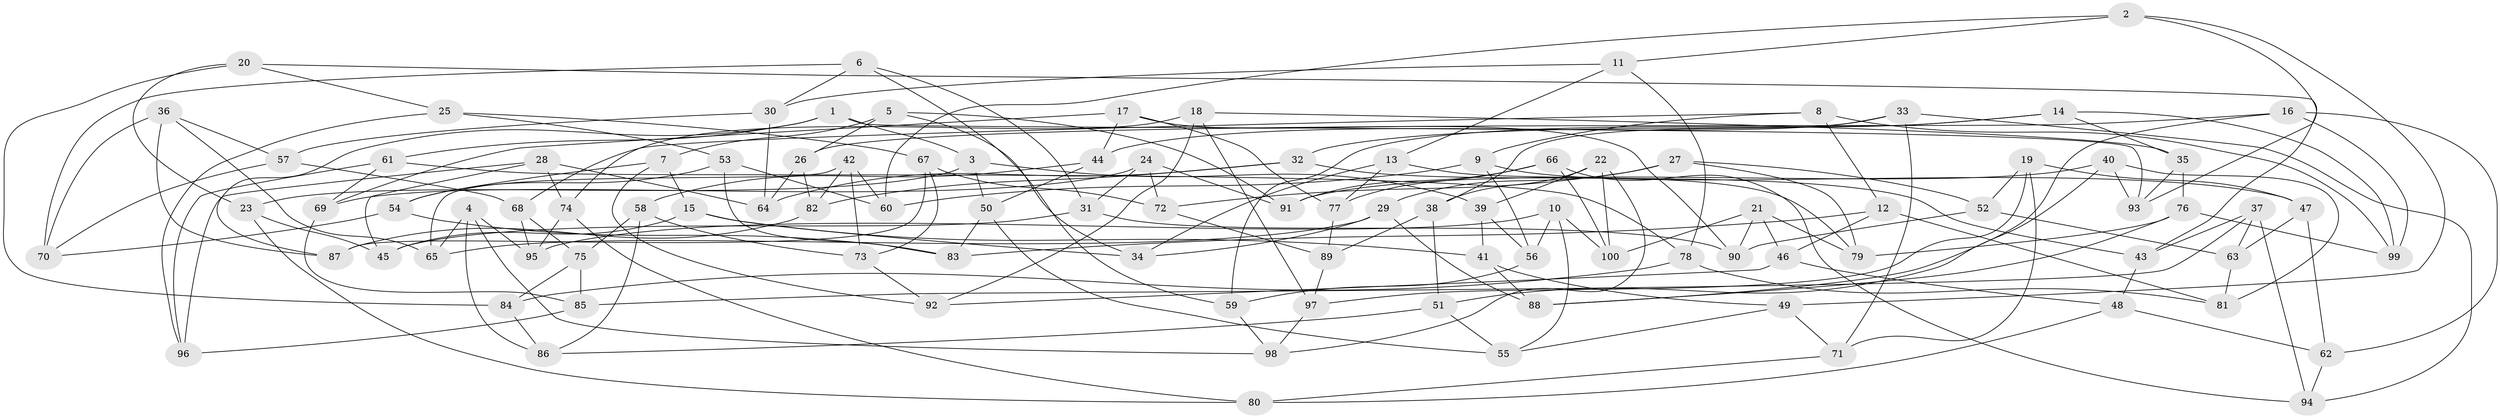// coarse degree distribution, {6: 0.639344262295082, 4: 0.36065573770491804}
// Generated by graph-tools (version 1.1) at 2025/42/03/06/25 10:42:19]
// undirected, 100 vertices, 200 edges
graph export_dot {
graph [start="1"]
  node [color=gray90,style=filled];
  1;
  2;
  3;
  4;
  5;
  6;
  7;
  8;
  9;
  10;
  11;
  12;
  13;
  14;
  15;
  16;
  17;
  18;
  19;
  20;
  21;
  22;
  23;
  24;
  25;
  26;
  27;
  28;
  29;
  30;
  31;
  32;
  33;
  34;
  35;
  36;
  37;
  38;
  39;
  40;
  41;
  42;
  43;
  44;
  45;
  46;
  47;
  48;
  49;
  50;
  51;
  52;
  53;
  54;
  55;
  56;
  57;
  58;
  59;
  60;
  61;
  62;
  63;
  64;
  65;
  66;
  67;
  68;
  69;
  70;
  71;
  72;
  73;
  74;
  75;
  76;
  77;
  78;
  79;
  80;
  81;
  82;
  83;
  84;
  85;
  86;
  87;
  88;
  89;
  90;
  91;
  92;
  93;
  94;
  95;
  96;
  97;
  98;
  99;
  100;
  1 -- 61;
  1 -- 87;
  1 -- 93;
  1 -- 3;
  2 -- 49;
  2 -- 11;
  2 -- 93;
  2 -- 60;
  3 -- 23;
  3 -- 39;
  3 -- 50;
  4 -- 65;
  4 -- 95;
  4 -- 86;
  4 -- 98;
  5 -- 91;
  5 -- 26;
  5 -- 7;
  5 -- 34;
  6 -- 31;
  6 -- 30;
  6 -- 59;
  6 -- 70;
  7 -- 54;
  7 -- 92;
  7 -- 15;
  8 -- 68;
  8 -- 99;
  8 -- 9;
  8 -- 12;
  9 -- 60;
  9 -- 47;
  9 -- 56;
  10 -- 95;
  10 -- 55;
  10 -- 56;
  10 -- 100;
  11 -- 78;
  11 -- 30;
  11 -- 13;
  12 -- 83;
  12 -- 81;
  12 -- 46;
  13 -- 34;
  13 -- 79;
  13 -- 77;
  14 -- 99;
  14 -- 35;
  14 -- 59;
  14 -- 32;
  15 -- 41;
  15 -- 34;
  15 -- 45;
  16 -- 99;
  16 -- 62;
  16 -- 26;
  16 -- 88;
  17 -- 77;
  17 -- 90;
  17 -- 69;
  17 -- 44;
  18 -- 97;
  18 -- 74;
  18 -- 92;
  18 -- 35;
  19 -- 71;
  19 -- 97;
  19 -- 52;
  19 -- 47;
  20 -- 25;
  20 -- 43;
  20 -- 84;
  20 -- 23;
  21 -- 46;
  21 -- 79;
  21 -- 100;
  21 -- 90;
  22 -- 100;
  22 -- 39;
  22 -- 98;
  22 -- 38;
  23 -- 45;
  23 -- 80;
  24 -- 91;
  24 -- 69;
  24 -- 31;
  24 -- 72;
  25 -- 67;
  25 -- 53;
  25 -- 96;
  26 -- 82;
  26 -- 64;
  27 -- 29;
  27 -- 52;
  27 -- 72;
  27 -- 79;
  28 -- 74;
  28 -- 45;
  28 -- 96;
  28 -- 64;
  29 -- 34;
  29 -- 65;
  29 -- 88;
  30 -- 57;
  30 -- 64;
  31 -- 45;
  31 -- 90;
  32 -- 43;
  32 -- 82;
  32 -- 64;
  33 -- 94;
  33 -- 71;
  33 -- 38;
  33 -- 44;
  35 -- 93;
  35 -- 76;
  36 -- 87;
  36 -- 57;
  36 -- 70;
  36 -- 65;
  37 -- 94;
  37 -- 85;
  37 -- 43;
  37 -- 63;
  38 -- 51;
  38 -- 89;
  39 -- 41;
  39 -- 56;
  40 -- 81;
  40 -- 93;
  40 -- 51;
  40 -- 91;
  41 -- 49;
  41 -- 88;
  42 -- 82;
  42 -- 60;
  42 -- 73;
  42 -- 65;
  43 -- 48;
  44 -- 50;
  44 -- 58;
  46 -- 48;
  46 -- 92;
  47 -- 62;
  47 -- 63;
  48 -- 62;
  48 -- 80;
  49 -- 55;
  49 -- 71;
  50 -- 55;
  50 -- 83;
  51 -- 55;
  51 -- 86;
  52 -- 63;
  52 -- 90;
  53 -- 54;
  53 -- 83;
  53 -- 60;
  54 -- 70;
  54 -- 83;
  56 -- 59;
  57 -- 70;
  57 -- 68;
  58 -- 86;
  58 -- 73;
  58 -- 75;
  59 -- 98;
  61 -- 69;
  61 -- 78;
  61 -- 96;
  62 -- 94;
  63 -- 81;
  66 -- 100;
  66 -- 91;
  66 -- 94;
  66 -- 77;
  67 -- 72;
  67 -- 87;
  67 -- 73;
  68 -- 95;
  68 -- 75;
  69 -- 85;
  71 -- 80;
  72 -- 89;
  73 -- 92;
  74 -- 95;
  74 -- 80;
  75 -- 85;
  75 -- 84;
  76 -- 88;
  76 -- 99;
  76 -- 79;
  77 -- 89;
  78 -- 81;
  78 -- 84;
  82 -- 87;
  84 -- 86;
  85 -- 96;
  89 -- 97;
  97 -- 98;
}
